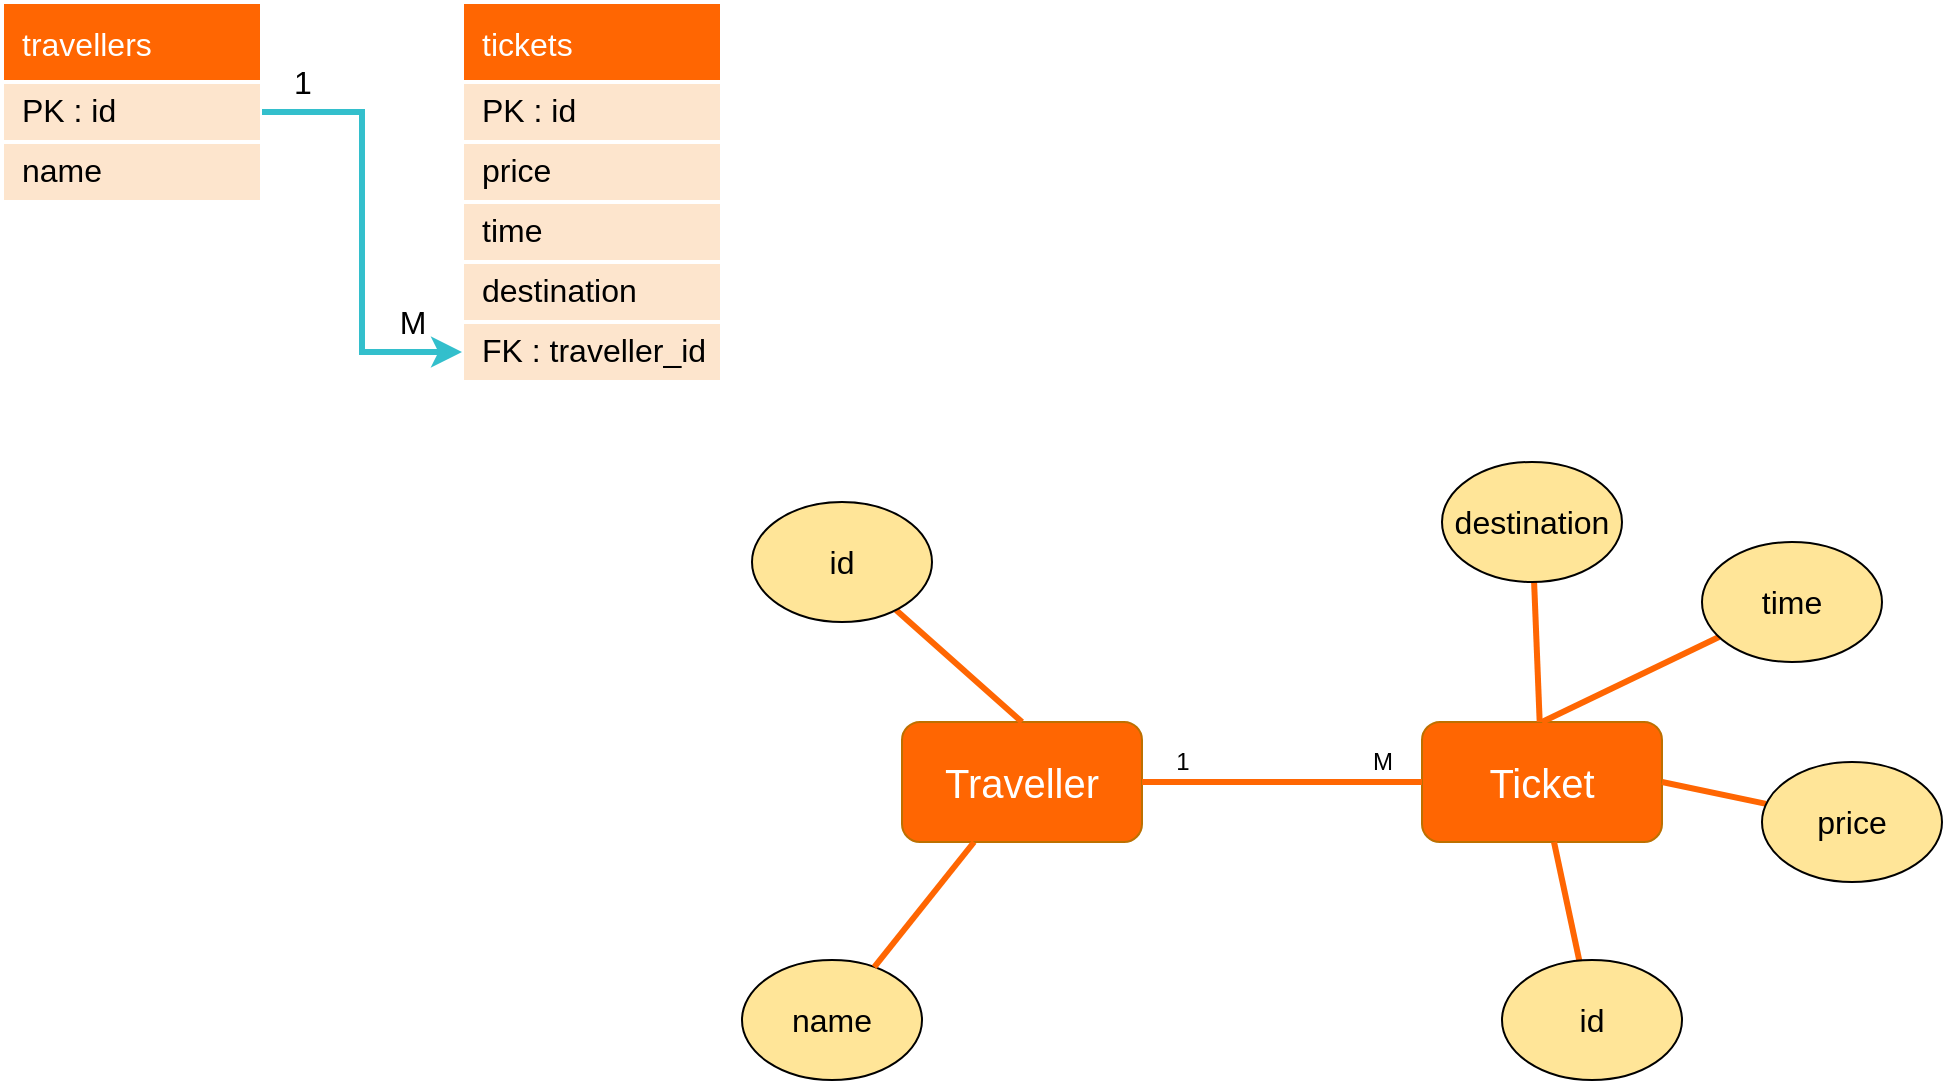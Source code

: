 <mxfile version="16.2.7" type="github">
  <diagram id="Arsce1lhnxzf3GvLfII_" name="第1頁">
    <mxGraphModel dx="1422" dy="744" grid="1" gridSize="10" guides="1" tooltips="1" connect="1" arrows="1" fold="1" page="1" pageScale="1" pageWidth="1169" pageHeight="827" math="0" shadow="0">
      <root>
        <mxCell id="0" />
        <mxCell id="1" parent="0" />
        <mxCell id="FeWT-kClf4YKD-GhPPuV-12" value="travellers" style="swimlane;fontStyle=0;childLayout=stackLayout;horizontal=1;startSize=40;horizontalStack=0;resizeParent=1;resizeParentMax=0;resizeLast=0;collapsible=1;marginBottom=0;align=left;fontSize=16;fontColor=#FFFFFF;fillColor=#FF6602;spacing=0;strokeColor=#FFFFFF;strokeWidth=2;spacingLeft=10;" vertex="1" parent="1">
          <mxGeometry x="150" y="220" width="130" height="100" as="geometry">
            <mxRectangle x="150" y="220" width="110" height="40" as="alternateBounds" />
          </mxGeometry>
        </mxCell>
        <mxCell id="FeWT-kClf4YKD-GhPPuV-20" value="PK : id" style="text;strokeColor=#FFFFFF;fillColor=#FDE5CD;spacingLeft=10;spacingRight=0;overflow=hidden;rotatable=0;points=[[0,0.5],[1,0.5]];portConstraint=eastwest;fontSize=16;strokeWidth=2;perimeterSpacing=0;sketch=0;shadow=0;rounded=0;glass=0;spacing=0;fontStyle=0" vertex="1" parent="FeWT-kClf4YKD-GhPPuV-12">
          <mxGeometry y="40" width="130" height="30" as="geometry" />
        </mxCell>
        <mxCell id="FeWT-kClf4YKD-GhPPuV-13" value="name" style="text;strokeColor=#FFFFFF;fillColor=#FDE5CD;spacingLeft=10;spacingRight=0;overflow=hidden;rotatable=0;points=[[0,0.5],[1,0.5]];portConstraint=eastwest;fontSize=16;strokeWidth=2;sketch=0;shadow=0;rounded=0;glass=0;spacing=0;" vertex="1" parent="FeWT-kClf4YKD-GhPPuV-12">
          <mxGeometry y="70" width="130" height="30" as="geometry" />
        </mxCell>
        <mxCell id="FeWT-kClf4YKD-GhPPuV-21" value="tickets" style="swimlane;fontStyle=0;childLayout=stackLayout;horizontal=1;startSize=40;horizontalStack=0;resizeParent=1;resizeParentMax=0;resizeLast=0;collapsible=1;marginBottom=0;align=left;fontSize=16;fontColor=#FFFFFF;fillColor=#FF6602;spacing=0;strokeColor=#FFFFFF;strokeWidth=2;spacingLeft=10;" vertex="1" parent="1">
          <mxGeometry x="380" y="220" width="130" height="190" as="geometry">
            <mxRectangle x="150" y="220" width="110" height="40" as="alternateBounds" />
          </mxGeometry>
        </mxCell>
        <mxCell id="FeWT-kClf4YKD-GhPPuV-22" value="PK : id" style="text;strokeColor=#FFFFFF;fillColor=#FDE5CD;spacingLeft=10;spacingRight=0;overflow=hidden;rotatable=0;points=[[0,0.5],[1,0.5]];portConstraint=eastwest;fontSize=16;strokeWidth=2;perimeterSpacing=0;sketch=0;shadow=0;rounded=0;glass=0;spacing=0;fontStyle=0" vertex="1" parent="FeWT-kClf4YKD-GhPPuV-21">
          <mxGeometry y="40" width="130" height="30" as="geometry" />
        </mxCell>
        <mxCell id="FeWT-kClf4YKD-GhPPuV-23" value="price" style="text;strokeColor=#FFFFFF;fillColor=#FDE5CD;spacingLeft=10;spacingRight=0;overflow=hidden;rotatable=0;points=[[0,0.5],[1,0.5]];portConstraint=eastwest;fontSize=16;strokeWidth=2;sketch=0;shadow=0;rounded=0;glass=0;spacing=0;" vertex="1" parent="FeWT-kClf4YKD-GhPPuV-21">
          <mxGeometry y="70" width="130" height="30" as="geometry" />
        </mxCell>
        <mxCell id="FeWT-kClf4YKD-GhPPuV-56" value="time" style="text;strokeColor=#FFFFFF;fillColor=#FDE5CD;spacingLeft=10;spacingRight=0;overflow=hidden;rotatable=0;points=[[0,0.5],[1,0.5]];portConstraint=eastwest;fontSize=16;strokeWidth=2;sketch=0;shadow=0;rounded=0;glass=0;spacing=0;" vertex="1" parent="FeWT-kClf4YKD-GhPPuV-21">
          <mxGeometry y="100" width="130" height="30" as="geometry" />
        </mxCell>
        <mxCell id="FeWT-kClf4YKD-GhPPuV-57" value="destination" style="text;strokeColor=#FFFFFF;fillColor=#FDE5CD;spacingLeft=10;spacingRight=0;overflow=hidden;rotatable=0;points=[[0,0.5],[1,0.5]];portConstraint=eastwest;fontSize=16;strokeWidth=2;sketch=0;shadow=0;rounded=0;glass=0;spacing=0;" vertex="1" parent="FeWT-kClf4YKD-GhPPuV-21">
          <mxGeometry y="130" width="130" height="30" as="geometry" />
        </mxCell>
        <mxCell id="FeWT-kClf4YKD-GhPPuV-51" value="FK : traveller_id" style="text;strokeColor=#FFFFFF;fillColor=#FDE5CD;spacingLeft=10;spacingRight=0;overflow=hidden;rotatable=0;points=[[0,0.5],[1,0.5]];portConstraint=eastwest;fontSize=16;strokeWidth=2;sketch=0;shadow=0;rounded=0;glass=0;spacing=0;" vertex="1" parent="FeWT-kClf4YKD-GhPPuV-21">
          <mxGeometry y="160" width="130" height="30" as="geometry" />
        </mxCell>
        <mxCell id="FeWT-kClf4YKD-GhPPuV-31" value="Traveller" style="rounded=1;whiteSpace=wrap;html=1;fillColor=#FF6602;strokeColor=#BD7000;fontColor=#FFFFFF;fontSize=20;" vertex="1" parent="1">
          <mxGeometry x="600" y="580" width="120" height="60" as="geometry" />
        </mxCell>
        <mxCell id="FeWT-kClf4YKD-GhPPuV-32" value="1" style="text;html=1;align=center;verticalAlign=middle;resizable=0;points=[];autosize=1;strokeColor=none;fillColor=none;" vertex="1" parent="1">
          <mxGeometry x="730" y="590" width="20" height="20" as="geometry" />
        </mxCell>
        <mxCell id="FeWT-kClf4YKD-GhPPuV-33" value="&lt;div&gt;M&lt;/div&gt;" style="text;html=1;align=center;verticalAlign=middle;resizable=0;points=[];autosize=1;strokeColor=none;fillColor=none;" vertex="1" parent="1">
          <mxGeometry x="830" y="590" width="20" height="20" as="geometry" />
        </mxCell>
        <mxCell id="FeWT-kClf4YKD-GhPPuV-34" style="edgeStyle=none;rounded=0;orthogonalLoop=1;jettySize=auto;html=1;entryX=0.5;entryY=0;entryDx=0;entryDy=0;fontSize=16;fontColor=#FFFFFF;endArrow=none;endFill=0;strokeColor=#FF6602;strokeWidth=3;" edge="1" parent="1" source="FeWT-kClf4YKD-GhPPuV-35" target="FeWT-kClf4YKD-GhPPuV-31">
          <mxGeometry relative="1" as="geometry" />
        </mxCell>
        <mxCell id="FeWT-kClf4YKD-GhPPuV-35" value="id" style="ellipse;whiteSpace=wrap;html=1;fillColor=#FFE598;fontSize=16;" vertex="1" parent="1">
          <mxGeometry x="525" y="470" width="90" height="60" as="geometry" />
        </mxCell>
        <mxCell id="FeWT-kClf4YKD-GhPPuV-36" value="Ticket" style="rounded=1;whiteSpace=wrap;html=1;fillColor=#FF6602;strokeColor=#BD7000;fontColor=#FFFFFF;fontSize=20;" vertex="1" parent="1">
          <mxGeometry x="860" y="580" width="120" height="60" as="geometry" />
        </mxCell>
        <mxCell id="FeWT-kClf4YKD-GhPPuV-37" value="name" style="ellipse;whiteSpace=wrap;html=1;fillColor=#FFE598;fontSize=16;" vertex="1" parent="1">
          <mxGeometry x="520" y="699" width="90" height="60" as="geometry" />
        </mxCell>
        <mxCell id="FeWT-kClf4YKD-GhPPuV-38" style="edgeStyle=none;rounded=0;orthogonalLoop=1;jettySize=auto;html=1;fontSize=16;fontColor=#FFFFFF;endArrow=none;endFill=0;strokeColor=#FF6602;strokeWidth=3;" edge="1" parent="1" source="FeWT-kClf4YKD-GhPPuV-39">
          <mxGeometry relative="1" as="geometry">
            <mxPoint x="926" y="640" as="targetPoint" />
          </mxGeometry>
        </mxCell>
        <mxCell id="FeWT-kClf4YKD-GhPPuV-39" value="id" style="ellipse;whiteSpace=wrap;html=1;fillColor=#FFE598;fontSize=16;" vertex="1" parent="1">
          <mxGeometry x="900" y="699" width="90" height="60" as="geometry" />
        </mxCell>
        <mxCell id="FeWT-kClf4YKD-GhPPuV-40" style="edgeStyle=none;rounded=0;orthogonalLoop=1;jettySize=auto;html=1;entryX=1;entryY=0.5;entryDx=0;entryDy=0;fontSize=16;fontColor=#FFFFFF;endArrow=none;endFill=0;strokeColor=#FF6602;strokeWidth=3;" edge="1" parent="1" source="FeWT-kClf4YKD-GhPPuV-41" target="FeWT-kClf4YKD-GhPPuV-36">
          <mxGeometry relative="1" as="geometry" />
        </mxCell>
        <mxCell id="FeWT-kClf4YKD-GhPPuV-41" value="price" style="ellipse;whiteSpace=wrap;html=1;fillColor=#FFE598;fontSize=16;" vertex="1" parent="1">
          <mxGeometry x="1030" y="600" width="90" height="60" as="geometry" />
        </mxCell>
        <mxCell id="FeWT-kClf4YKD-GhPPuV-42" style="edgeStyle=none;rounded=0;orthogonalLoop=1;jettySize=auto;html=1;entryX=0.5;entryY=0;entryDx=0;entryDy=0;fontSize=16;fontColor=#FFFFFF;endArrow=none;endFill=0;strokeColor=#FF6602;strokeWidth=3;" edge="1" parent="1" source="FeWT-kClf4YKD-GhPPuV-43" target="FeWT-kClf4YKD-GhPPuV-36">
          <mxGeometry relative="1" as="geometry" />
        </mxCell>
        <mxCell id="FeWT-kClf4YKD-GhPPuV-43" value="time" style="ellipse;whiteSpace=wrap;html=1;fillColor=#FFE598;fontSize=16;" vertex="1" parent="1">
          <mxGeometry x="1000" y="490" width="90" height="60" as="geometry" />
        </mxCell>
        <mxCell id="FeWT-kClf4YKD-GhPPuV-44" style="edgeStyle=none;rounded=0;orthogonalLoop=1;jettySize=auto;html=1;fontSize=16;fontColor=#FFFFFF;endArrow=none;endFill=0;strokeColor=#FF6602;strokeWidth=3;" edge="1" parent="1" source="FeWT-kClf4YKD-GhPPuV-45" target="FeWT-kClf4YKD-GhPPuV-36">
          <mxGeometry relative="1" as="geometry" />
        </mxCell>
        <mxCell id="FeWT-kClf4YKD-GhPPuV-45" value="destination" style="ellipse;whiteSpace=wrap;html=1;fillColor=#FFE598;fontSize=16;" vertex="1" parent="1">
          <mxGeometry x="870" y="450" width="90" height="60" as="geometry" />
        </mxCell>
        <mxCell id="FeWT-kClf4YKD-GhPPuV-46" style="edgeStyle=none;rounded=0;orthogonalLoop=1;jettySize=auto;html=1;fontSize=16;fontColor=#FFFFFF;endArrow=none;endFill=0;strokeColor=#FF6602;strokeWidth=3;" edge="1" parent="1" source="FeWT-kClf4YKD-GhPPuV-37" target="FeWT-kClf4YKD-GhPPuV-31">
          <mxGeometry relative="1" as="geometry">
            <mxPoint x="666.412" y="723.283" as="sourcePoint" />
            <mxPoint x="653.58" y="664" as="targetPoint" />
          </mxGeometry>
        </mxCell>
        <mxCell id="FeWT-kClf4YKD-GhPPuV-47" style="edgeStyle=none;rounded=0;orthogonalLoop=1;jettySize=auto;html=1;fontSize=16;fontColor=#FFFFFF;endArrow=none;endFill=0;strokeColor=#FF6602;strokeWidth=3;entryX=0;entryY=0.5;entryDx=0;entryDy=0;" edge="1" parent="1" source="FeWT-kClf4YKD-GhPPuV-31" target="FeWT-kClf4YKD-GhPPuV-36">
          <mxGeometry relative="1" as="geometry">
            <mxPoint x="575" y="709" as="sourcePoint" />
            <mxPoint x="637.978" y="650" as="targetPoint" />
          </mxGeometry>
        </mxCell>
        <mxCell id="FeWT-kClf4YKD-GhPPuV-58" style="edgeStyle=orthogonalEdgeStyle;rounded=0;orthogonalLoop=1;jettySize=auto;html=1;fontSize=16;fontColor=#FFFFFF;strokeWidth=3;strokeColor=#33BFCC;" edge="1" parent="1" source="FeWT-kClf4YKD-GhPPuV-20" target="FeWT-kClf4YKD-GhPPuV-51">
          <mxGeometry relative="1" as="geometry" />
        </mxCell>
        <mxCell id="FeWT-kClf4YKD-GhPPuV-59" value="&lt;div&gt;1&lt;/div&gt;" style="text;html=1;align=center;verticalAlign=middle;resizable=0;points=[];autosize=1;strokeColor=none;fillColor=none;fontSize=16;fontColor=#000000;" vertex="1" parent="1">
          <mxGeometry x="290" y="250" width="20" height="20" as="geometry" />
        </mxCell>
        <mxCell id="FeWT-kClf4YKD-GhPPuV-60" value="M" style="text;html=1;align=center;verticalAlign=middle;resizable=0;points=[];autosize=1;strokeColor=none;fillColor=none;fontSize=16;fontColor=#000000;" vertex="1" parent="1">
          <mxGeometry x="340" y="370" width="30" height="20" as="geometry" />
        </mxCell>
      </root>
    </mxGraphModel>
  </diagram>
</mxfile>
